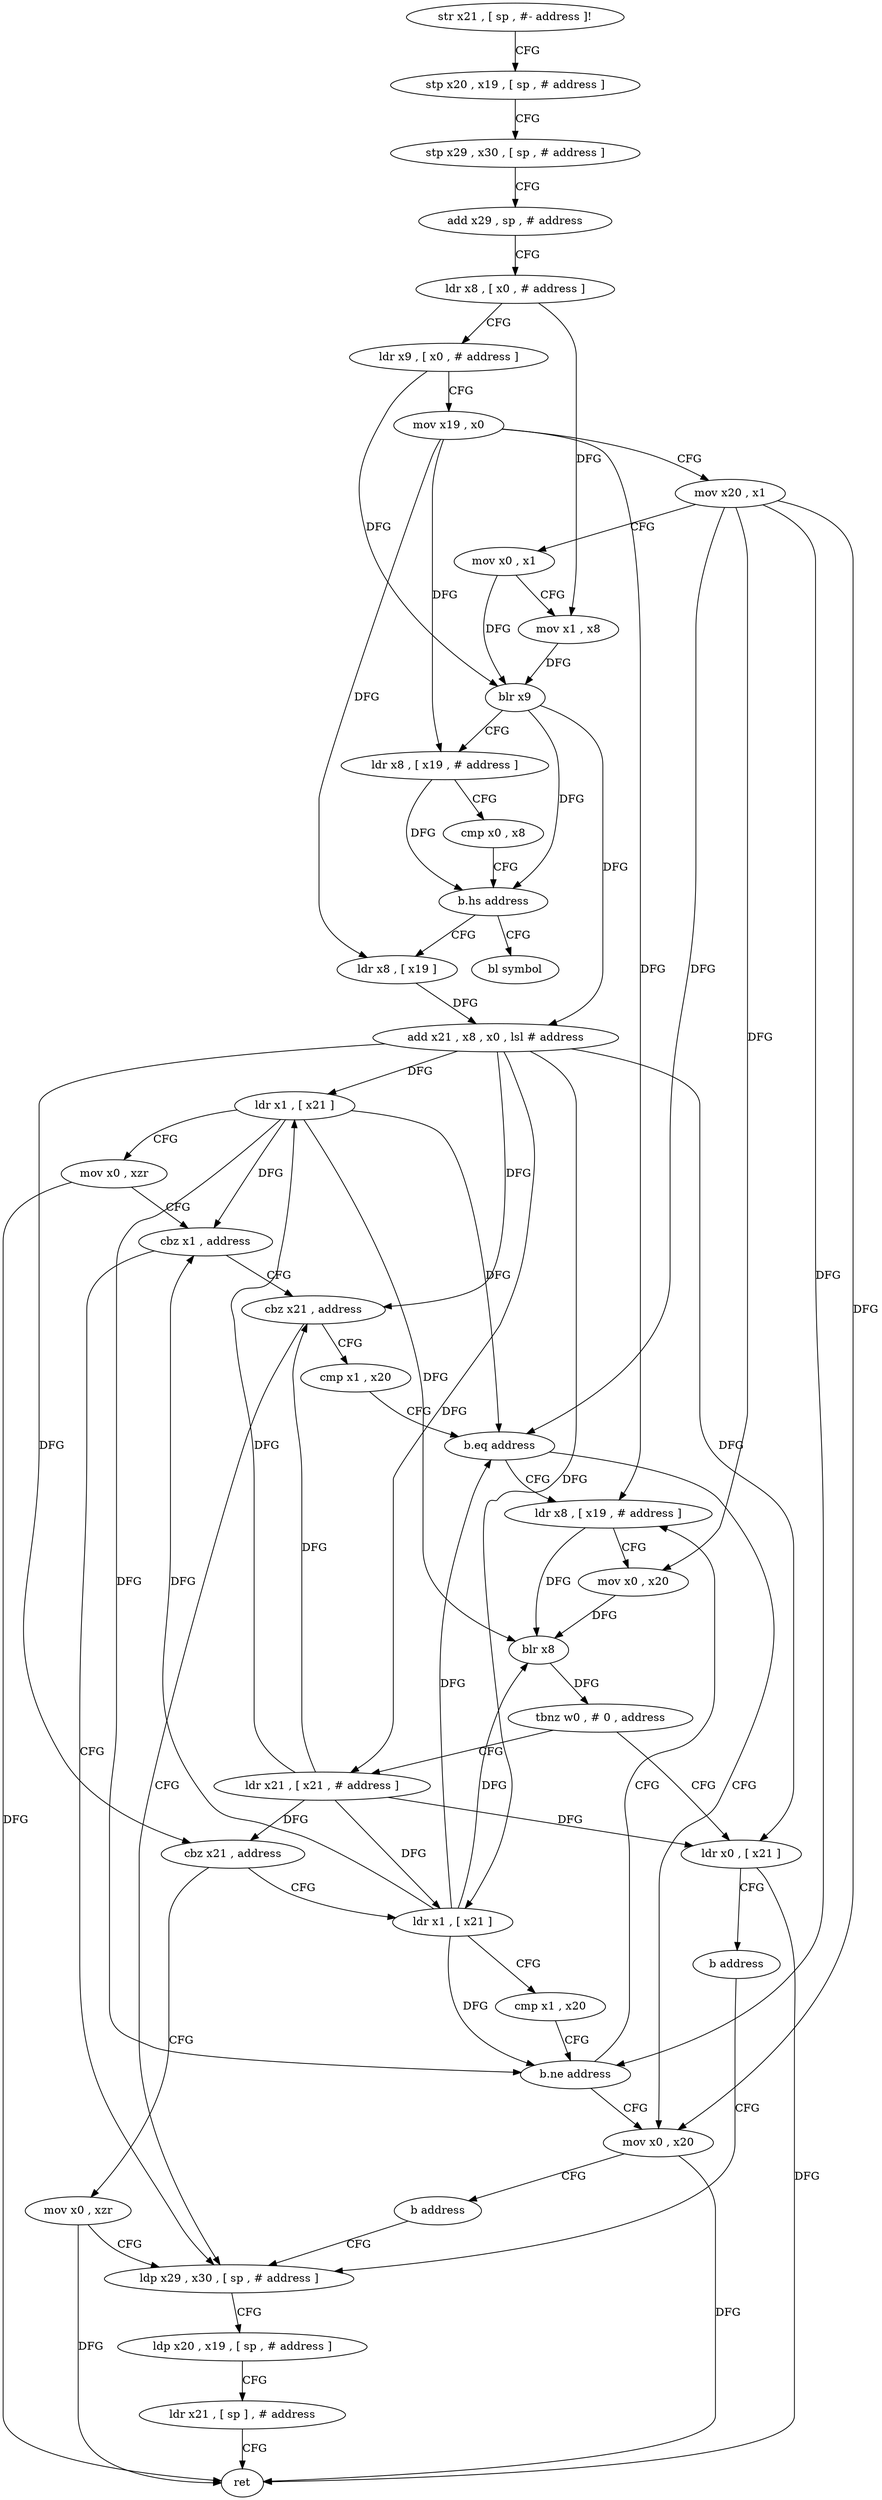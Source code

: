 digraph "func" {
"4220424" [label = "str x21 , [ sp , #- address ]!" ]
"4220428" [label = "stp x20 , x19 , [ sp , # address ]" ]
"4220432" [label = "stp x29 , x30 , [ sp , # address ]" ]
"4220436" [label = "add x29 , sp , # address" ]
"4220440" [label = "ldr x8 , [ x0 , # address ]" ]
"4220444" [label = "ldr x9 , [ x0 , # address ]" ]
"4220448" [label = "mov x19 , x0" ]
"4220452" [label = "mov x20 , x1" ]
"4220456" [label = "mov x0 , x1" ]
"4220460" [label = "mov x1 , x8" ]
"4220464" [label = "blr x9" ]
"4220468" [label = "ldr x8 , [ x19 , # address ]" ]
"4220472" [label = "cmp x0 , x8" ]
"4220476" [label = "b.hs address" ]
"4220584" [label = "bl symbol" ]
"4220480" [label = "ldr x8 , [ x19 ]" ]
"4220484" [label = "add x21 , x8 , x0 , lsl # address" ]
"4220488" [label = "ldr x1 , [ x21 ]" ]
"4220492" [label = "mov x0 , xzr" ]
"4220496" [label = "cbz x1 , address" ]
"4220568" [label = "ldp x29 , x30 , [ sp , # address ]" ]
"4220500" [label = "cbz x21 , address" ]
"4220572" [label = "ldp x20 , x19 , [ sp , # address ]" ]
"4220576" [label = "ldr x21 , [ sp ] , # address" ]
"4220580" [label = "ret" ]
"4220504" [label = "cmp x1 , x20" ]
"4220508" [label = "b.eq address" ]
"4220548" [label = "mov x0 , x20" ]
"4220512" [label = "ldr x8 , [ x19 , # address ]" ]
"4220552" [label = "b address" ]
"4220516" [label = "mov x0 , x20" ]
"4220520" [label = "blr x8" ]
"4220524" [label = "tbnz w0 , # 0 , address" ]
"4220556" [label = "ldr x0 , [ x21 ]" ]
"4220528" [label = "ldr x21 , [ x21 , # address ]" ]
"4220560" [label = "b address" ]
"4220532" [label = "cbz x21 , address" ]
"4220564" [label = "mov x0 , xzr" ]
"4220536" [label = "ldr x1 , [ x21 ]" ]
"4220540" [label = "cmp x1 , x20" ]
"4220544" [label = "b.ne address" ]
"4220424" -> "4220428" [ label = "CFG" ]
"4220428" -> "4220432" [ label = "CFG" ]
"4220432" -> "4220436" [ label = "CFG" ]
"4220436" -> "4220440" [ label = "CFG" ]
"4220440" -> "4220444" [ label = "CFG" ]
"4220440" -> "4220460" [ label = "DFG" ]
"4220444" -> "4220448" [ label = "CFG" ]
"4220444" -> "4220464" [ label = "DFG" ]
"4220448" -> "4220452" [ label = "CFG" ]
"4220448" -> "4220468" [ label = "DFG" ]
"4220448" -> "4220480" [ label = "DFG" ]
"4220448" -> "4220512" [ label = "DFG" ]
"4220452" -> "4220456" [ label = "CFG" ]
"4220452" -> "4220508" [ label = "DFG" ]
"4220452" -> "4220548" [ label = "DFG" ]
"4220452" -> "4220516" [ label = "DFG" ]
"4220452" -> "4220544" [ label = "DFG" ]
"4220456" -> "4220460" [ label = "CFG" ]
"4220456" -> "4220464" [ label = "DFG" ]
"4220460" -> "4220464" [ label = "DFG" ]
"4220464" -> "4220468" [ label = "CFG" ]
"4220464" -> "4220476" [ label = "DFG" ]
"4220464" -> "4220484" [ label = "DFG" ]
"4220468" -> "4220472" [ label = "CFG" ]
"4220468" -> "4220476" [ label = "DFG" ]
"4220472" -> "4220476" [ label = "CFG" ]
"4220476" -> "4220584" [ label = "CFG" ]
"4220476" -> "4220480" [ label = "CFG" ]
"4220480" -> "4220484" [ label = "DFG" ]
"4220484" -> "4220488" [ label = "DFG" ]
"4220484" -> "4220500" [ label = "DFG" ]
"4220484" -> "4220556" [ label = "DFG" ]
"4220484" -> "4220528" [ label = "DFG" ]
"4220484" -> "4220532" [ label = "DFG" ]
"4220484" -> "4220536" [ label = "DFG" ]
"4220488" -> "4220492" [ label = "CFG" ]
"4220488" -> "4220496" [ label = "DFG" ]
"4220488" -> "4220508" [ label = "DFG" ]
"4220488" -> "4220520" [ label = "DFG" ]
"4220488" -> "4220544" [ label = "DFG" ]
"4220492" -> "4220496" [ label = "CFG" ]
"4220492" -> "4220580" [ label = "DFG" ]
"4220496" -> "4220568" [ label = "CFG" ]
"4220496" -> "4220500" [ label = "CFG" ]
"4220568" -> "4220572" [ label = "CFG" ]
"4220500" -> "4220568" [ label = "CFG" ]
"4220500" -> "4220504" [ label = "CFG" ]
"4220572" -> "4220576" [ label = "CFG" ]
"4220576" -> "4220580" [ label = "CFG" ]
"4220504" -> "4220508" [ label = "CFG" ]
"4220508" -> "4220548" [ label = "CFG" ]
"4220508" -> "4220512" [ label = "CFG" ]
"4220548" -> "4220552" [ label = "CFG" ]
"4220548" -> "4220580" [ label = "DFG" ]
"4220512" -> "4220516" [ label = "CFG" ]
"4220512" -> "4220520" [ label = "DFG" ]
"4220552" -> "4220568" [ label = "CFG" ]
"4220516" -> "4220520" [ label = "DFG" ]
"4220520" -> "4220524" [ label = "DFG" ]
"4220524" -> "4220556" [ label = "CFG" ]
"4220524" -> "4220528" [ label = "CFG" ]
"4220556" -> "4220560" [ label = "CFG" ]
"4220556" -> "4220580" [ label = "DFG" ]
"4220528" -> "4220532" [ label = "DFG" ]
"4220528" -> "4220488" [ label = "DFG" ]
"4220528" -> "4220500" [ label = "DFG" ]
"4220528" -> "4220556" [ label = "DFG" ]
"4220528" -> "4220536" [ label = "DFG" ]
"4220560" -> "4220568" [ label = "CFG" ]
"4220532" -> "4220564" [ label = "CFG" ]
"4220532" -> "4220536" [ label = "CFG" ]
"4220564" -> "4220568" [ label = "CFG" ]
"4220564" -> "4220580" [ label = "DFG" ]
"4220536" -> "4220540" [ label = "CFG" ]
"4220536" -> "4220496" [ label = "DFG" ]
"4220536" -> "4220520" [ label = "DFG" ]
"4220536" -> "4220508" [ label = "DFG" ]
"4220536" -> "4220544" [ label = "DFG" ]
"4220540" -> "4220544" [ label = "CFG" ]
"4220544" -> "4220512" [ label = "CFG" ]
"4220544" -> "4220548" [ label = "CFG" ]
}
